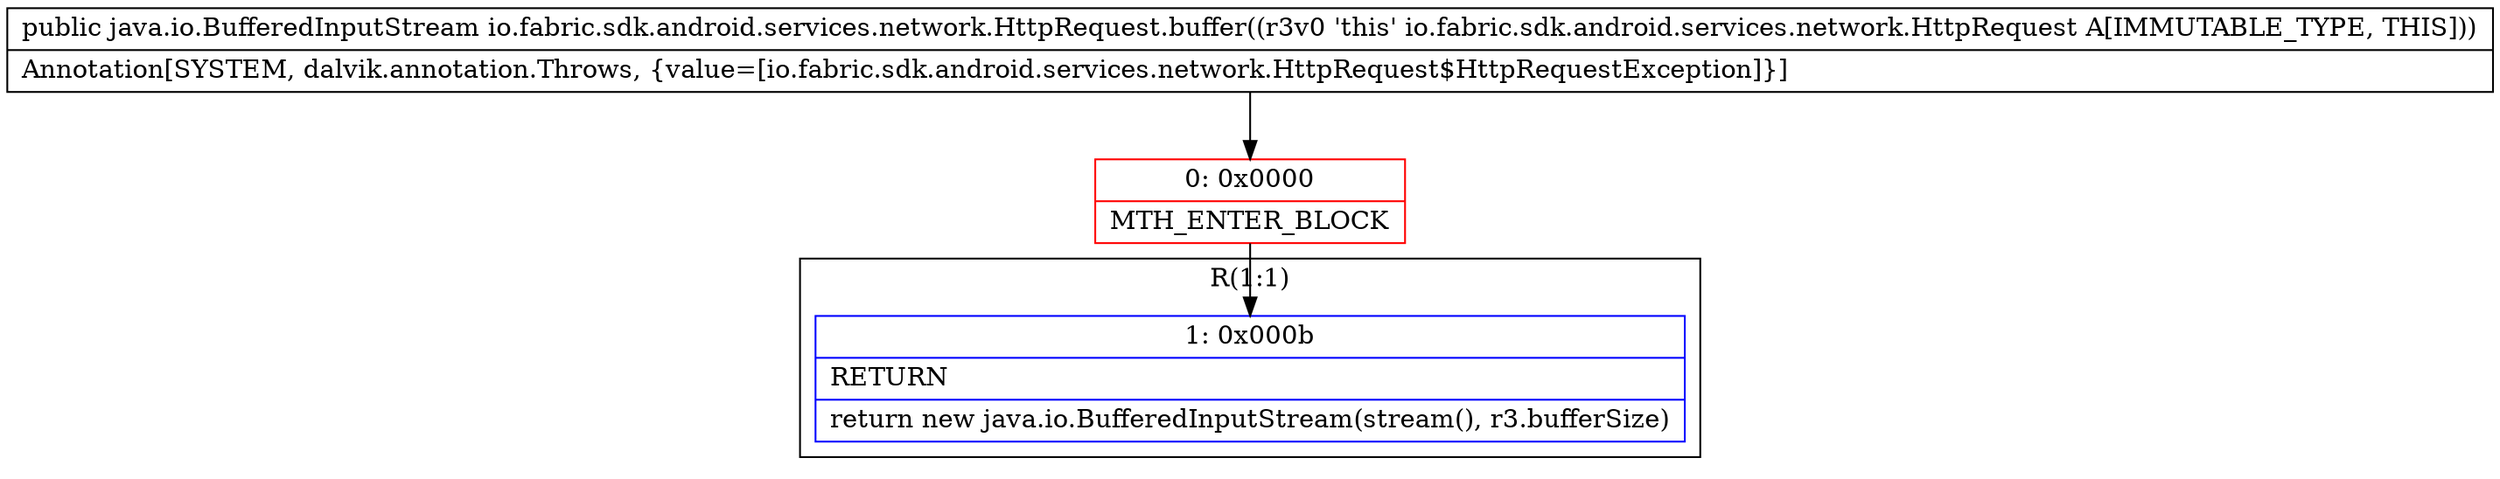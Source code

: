 digraph "CFG forio.fabric.sdk.android.services.network.HttpRequest.buffer()Ljava\/io\/BufferedInputStream;" {
subgraph cluster_Region_855387461 {
label = "R(1:1)";
node [shape=record,color=blue];
Node_1 [shape=record,label="{1\:\ 0x000b|RETURN\l|return new java.io.BufferedInputStream(stream(), r3.bufferSize)\l}"];
}
Node_0 [shape=record,color=red,label="{0\:\ 0x0000|MTH_ENTER_BLOCK\l}"];
MethodNode[shape=record,label="{public java.io.BufferedInputStream io.fabric.sdk.android.services.network.HttpRequest.buffer((r3v0 'this' io.fabric.sdk.android.services.network.HttpRequest A[IMMUTABLE_TYPE, THIS]))  | Annotation[SYSTEM, dalvik.annotation.Throws, \{value=[io.fabric.sdk.android.services.network.HttpRequest$HttpRequestException]\}]\l}"];
MethodNode -> Node_0;
Node_0 -> Node_1;
}

